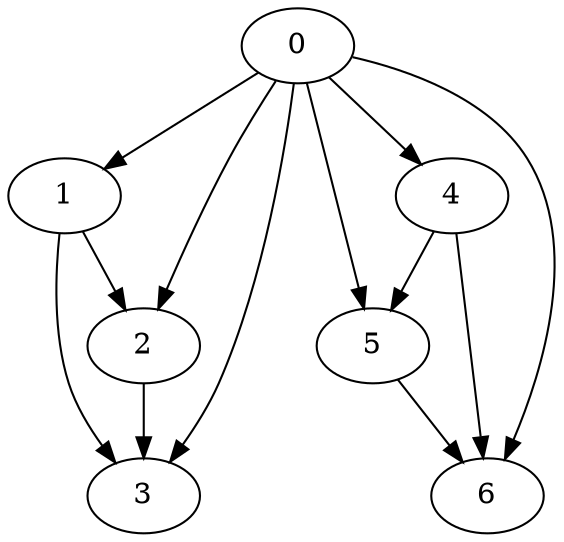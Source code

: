 strict digraph {
    1
    5
    3
    4
    2
    0
    6
    1 -> 3 [label=""; weight=1]
    1 -> 2 [label=""; weight=1]
    5 -> 6 [label=""; weight=1]
    4 -> 5 [label=""; weight=1]
    4 -> 6 [label=""; weight=1]
    2 -> 3 [label=""; weight=1]
    0 -> 1 [label=""; weight=1]
    0 -> 5 [label=""; weight=1]
    0 -> 3 [label=""; weight=1]
    0 -> 4 [label=""; weight=1]
    0 -> 2 [label=""; weight=1]
    0 -> 6 [label=""; weight=1]
}
